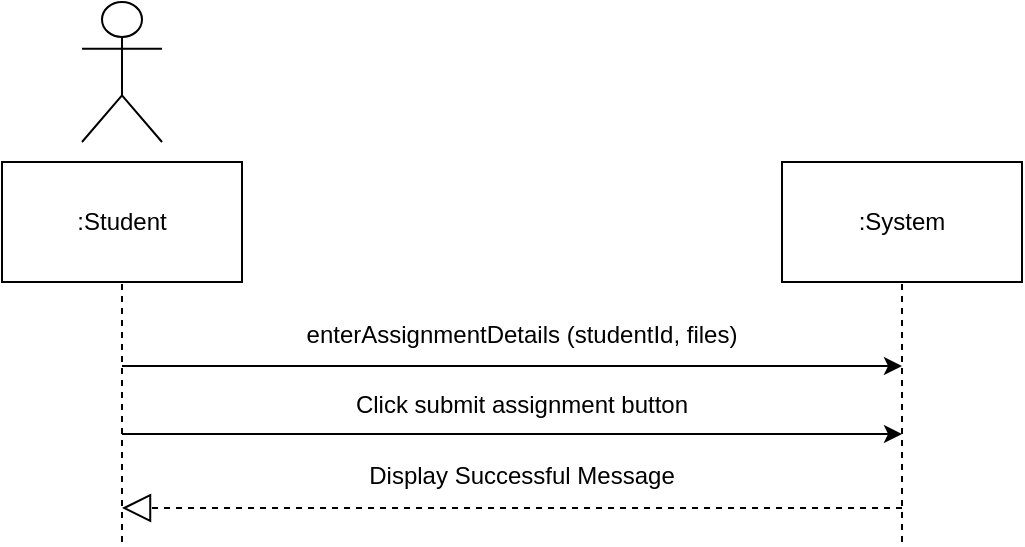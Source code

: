 <mxfile version="10.6.7" type="google"><diagram id="biCrej6uBPzyj7z1NY8n" name="Page-1"><mxGraphModel dx="840" dy="452" grid="1" gridSize="10" guides="1" tooltips="1" connect="1" arrows="1" fold="1" page="1" pageScale="1" pageWidth="850" pageHeight="1100" math="0" shadow="0"><root><mxCell id="0"/><mxCell id="1" parent="0"/><mxCell id="oBO8q43gvHQmoKfv4fbH-2" value="" style="endArrow=none;dashed=1;html=1;entryX=0.5;entryY=1;entryDx=0;entryDy=0;" parent="1" target="oBO8q43gvHQmoKfv4fbH-4" edge="1"><mxGeometry width="50" height="50" relative="1" as="geometry"><mxPoint x="270" y="310" as="sourcePoint"/><mxPoint x="269.5" y="170" as="targetPoint"/></mxGeometry></mxCell><mxCell id="oBO8q43gvHQmoKfv4fbH-3" value="Actor" style="shape=umlActor;verticalLabelPosition=bottom;labelBackgroundColor=#ffffff;verticalAlign=top;html=1;outlineConnect=0;noLabel=1;" parent="1" vertex="1"><mxGeometry x="250" y="40" width="40" height="70" as="geometry"/></mxCell><mxCell id="oBO8q43gvHQmoKfv4fbH-4" value=":Student" style="rounded=0;whiteSpace=wrap;html=1;" parent="1" vertex="1"><mxGeometry x="210" y="120" width="120" height="60" as="geometry"/></mxCell><mxCell id="oBO8q43gvHQmoKfv4fbH-5" value=":System" style="rounded=0;whiteSpace=wrap;html=1;" parent="1" vertex="1"><mxGeometry x="600" y="120" width="120" height="60" as="geometry"/></mxCell><mxCell id="oBO8q43gvHQmoKfv4fbH-6" value="" style="endArrow=none;dashed=1;html=1;entryX=0.5;entryY=1;entryDx=0;entryDy=0;" parent="1" target="oBO8q43gvHQmoKfv4fbH-5" edge="1"><mxGeometry width="50" height="50" relative="1" as="geometry"><mxPoint x="660" y="310" as="sourcePoint"/><mxPoint x="700" y="190" as="targetPoint"/></mxGeometry></mxCell><mxCell id="oBO8q43gvHQmoKfv4fbH-7" value="" style="endArrow=classic;html=1;fontSize=12;" parent="1" edge="1"><mxGeometry width="50" height="50" relative="1" as="geometry"><mxPoint x="270" y="222" as="sourcePoint"/><mxPoint x="660" y="222" as="targetPoint"/></mxGeometry></mxCell><mxCell id="oBO8q43gvHQmoKfv4fbH-8" value="enterAssignmentDetails (studentId, files)" style="text;align=center;fontStyle=0;verticalAlign=middle;spacingLeft=3;spacingRight=3;strokeColor=none;rotatable=0;points=[[0,0.5],[1,0.5]];portConstraint=eastwest;fontSize=12;" parent="1" vertex="1"><mxGeometry x="430" y="205" width="80" as="geometry"/></mxCell><mxCell id="oBO8q43gvHQmoKfv4fbH-9" value="" style="endArrow=classic;html=1;fontSize=12;" parent="1" edge="1"><mxGeometry width="50" height="50" relative="1" as="geometry"><mxPoint x="270" y="256" as="sourcePoint"/><mxPoint x="660" y="256" as="targetPoint"/></mxGeometry></mxCell><mxCell id="oBO8q43gvHQmoKfv4fbH-10" value="Click submit assignment button" style="text;align=center;fontStyle=0;verticalAlign=middle;spacingLeft=3;spacingRight=3;strokeColor=none;rotatable=0;points=[[0,0.5],[1,0.5]];portConstraint=eastwest;fontSize=12;" parent="1" vertex="1"><mxGeometry x="430" y="240" width="80" as="geometry"/></mxCell><mxCell id="oBO8q43gvHQmoKfv4fbH-14" value="Display Successful Message&#10;" style="text;align=center;fontStyle=0;verticalAlign=middle;spacingLeft=3;spacingRight=3;strokeColor=none;rotatable=0;points=[[0,0.5],[1,0.5]];portConstraint=eastwest;fontSize=12;" parent="1" vertex="1"><mxGeometry x="430" y="278" width="80" height="10" as="geometry"/></mxCell><mxCell id="oBO8q43gvHQmoKfv4fbH-17" value="" style="endArrow=block;dashed=1;endFill=0;endSize=12;html=1;" parent="1" edge="1"><mxGeometry width="160" relative="1" as="geometry"><mxPoint x="660" y="293" as="sourcePoint"/><mxPoint x="270" y="293" as="targetPoint"/></mxGeometry></mxCell></root></mxGraphModel></diagram></mxfile>